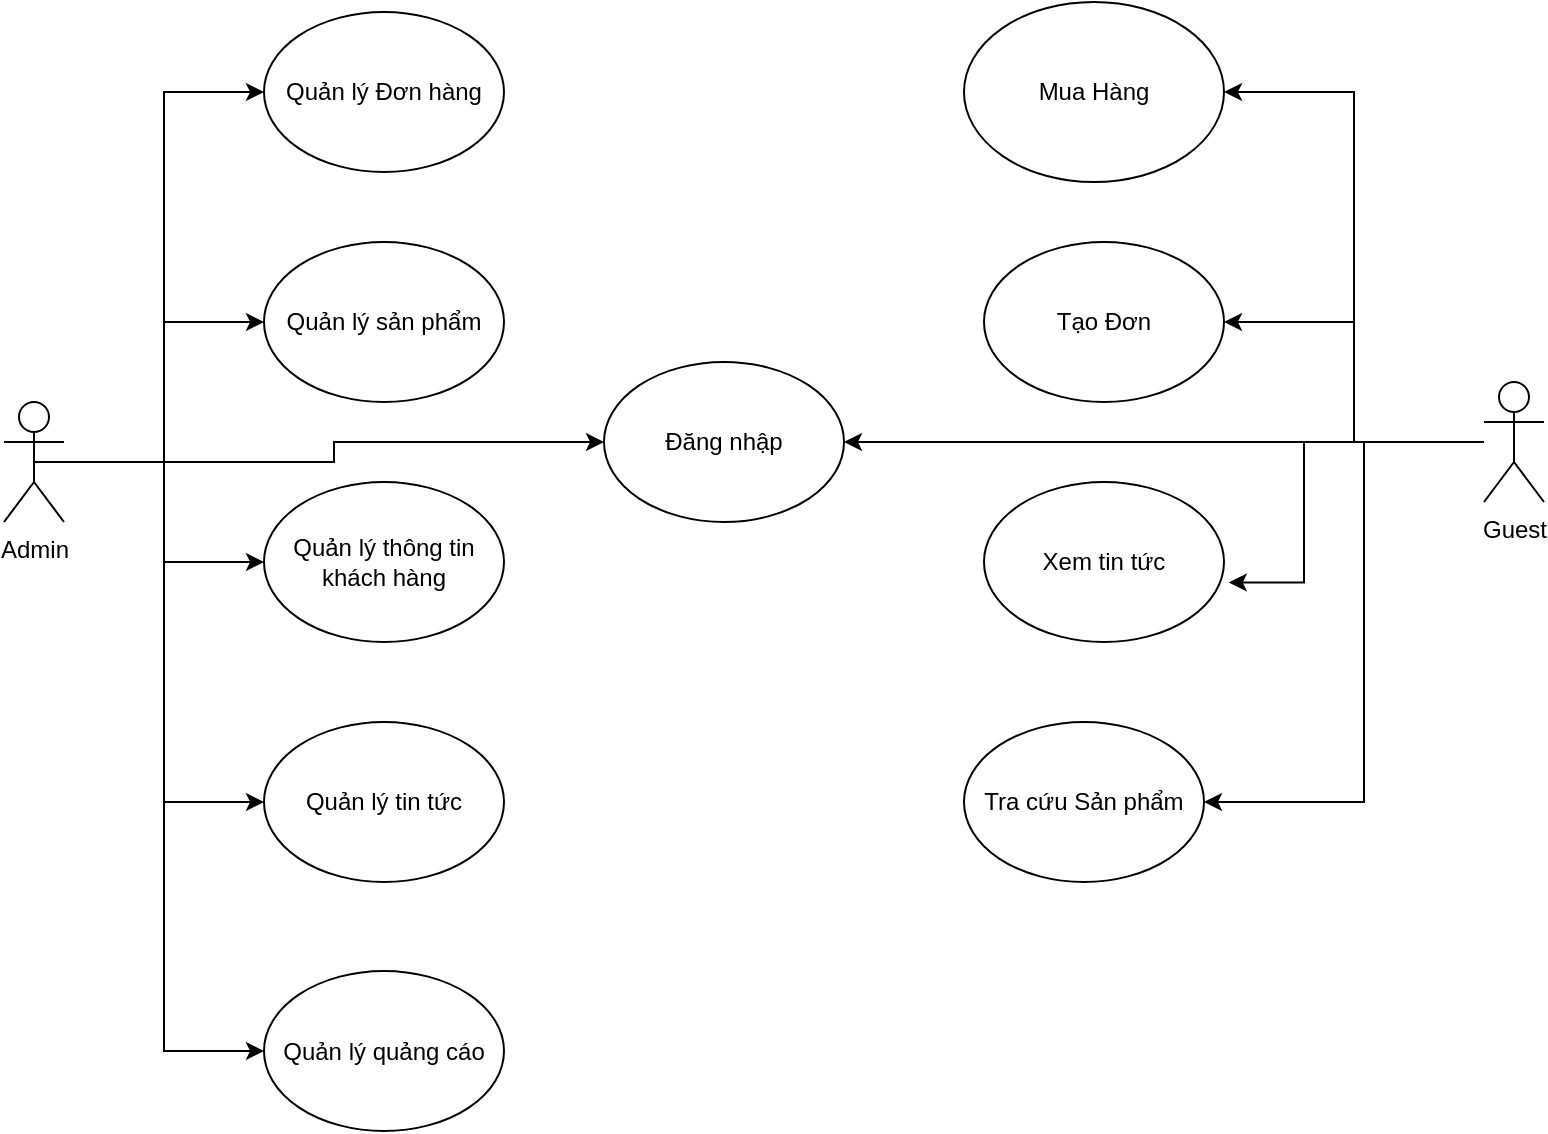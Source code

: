 <mxfile version="21.1.5" type="github">
  <diagram name="Trang-1" id="brrQz0pARt89FRNYDlDA">
    <mxGraphModel dx="1050" dy="515" grid="1" gridSize="10" guides="1" tooltips="1" connect="1" arrows="1" fold="1" page="1" pageScale="1" pageWidth="827" pageHeight="1169" math="0" shadow="0">
      <root>
        <mxCell id="0" />
        <mxCell id="1" parent="0" />
        <mxCell id="842ihujEEYaK8yIk62_Q-1" value="Mua Hàng" style="ellipse;whiteSpace=wrap;html=1;" vertex="1" parent="1">
          <mxGeometry x="500" y="20" width="130" height="90" as="geometry" />
        </mxCell>
        <mxCell id="842ihujEEYaK8yIk62_Q-13" style="edgeStyle=orthogonalEdgeStyle;rounded=0;orthogonalLoop=1;jettySize=auto;html=1;exitX=0.5;exitY=0.5;exitDx=0;exitDy=0;exitPerimeter=0;entryX=0;entryY=0.5;entryDx=0;entryDy=0;" edge="1" parent="1" source="842ihujEEYaK8yIk62_Q-2" target="842ihujEEYaK8yIk62_Q-6">
          <mxGeometry relative="1" as="geometry" />
        </mxCell>
        <mxCell id="842ihujEEYaK8yIk62_Q-14" style="edgeStyle=orthogonalEdgeStyle;rounded=0;orthogonalLoop=1;jettySize=auto;html=1;entryX=0;entryY=0.5;entryDx=0;entryDy=0;" edge="1" parent="1" source="842ihujEEYaK8yIk62_Q-2" target="842ihujEEYaK8yIk62_Q-8">
          <mxGeometry relative="1" as="geometry" />
        </mxCell>
        <mxCell id="842ihujEEYaK8yIk62_Q-17" style="edgeStyle=orthogonalEdgeStyle;rounded=0;orthogonalLoop=1;jettySize=auto;html=1;entryX=0;entryY=0.5;entryDx=0;entryDy=0;" edge="1" parent="1" source="842ihujEEYaK8yIk62_Q-2" target="842ihujEEYaK8yIk62_Q-11">
          <mxGeometry relative="1" as="geometry" />
        </mxCell>
        <mxCell id="842ihujEEYaK8yIk62_Q-23" style="edgeStyle=orthogonalEdgeStyle;rounded=0;orthogonalLoop=1;jettySize=auto;html=1;entryX=0;entryY=0.5;entryDx=0;entryDy=0;" edge="1" parent="1" source="842ihujEEYaK8yIk62_Q-2" target="842ihujEEYaK8yIk62_Q-9">
          <mxGeometry relative="1" as="geometry" />
        </mxCell>
        <mxCell id="842ihujEEYaK8yIk62_Q-24" style="edgeStyle=orthogonalEdgeStyle;rounded=0;orthogonalLoop=1;jettySize=auto;html=1;entryX=0;entryY=0.5;entryDx=0;entryDy=0;" edge="1" parent="1" source="842ihujEEYaK8yIk62_Q-2" target="842ihujEEYaK8yIk62_Q-10">
          <mxGeometry relative="1" as="geometry" />
        </mxCell>
        <mxCell id="842ihujEEYaK8yIk62_Q-25" style="edgeStyle=orthogonalEdgeStyle;rounded=0;orthogonalLoop=1;jettySize=auto;html=1;entryX=0;entryY=0.5;entryDx=0;entryDy=0;" edge="1" parent="1" source="842ihujEEYaK8yIk62_Q-2" target="842ihujEEYaK8yIk62_Q-12">
          <mxGeometry relative="1" as="geometry" />
        </mxCell>
        <mxCell id="842ihujEEYaK8yIk62_Q-2" value="Admin" style="shape=umlActor;verticalLabelPosition=bottom;verticalAlign=top;html=1;outlineConnect=0;" vertex="1" parent="1">
          <mxGeometry x="20" y="220" width="30" height="60" as="geometry" />
        </mxCell>
        <mxCell id="842ihujEEYaK8yIk62_Q-18" style="edgeStyle=orthogonalEdgeStyle;rounded=0;orthogonalLoop=1;jettySize=auto;html=1;" edge="1" parent="1" source="842ihujEEYaK8yIk62_Q-3" target="842ihujEEYaK8yIk62_Q-11">
          <mxGeometry relative="1" as="geometry" />
        </mxCell>
        <mxCell id="842ihujEEYaK8yIk62_Q-19" style="edgeStyle=orthogonalEdgeStyle;rounded=0;orthogonalLoop=1;jettySize=auto;html=1;entryX=1;entryY=0.5;entryDx=0;entryDy=0;" edge="1" parent="1" source="842ihujEEYaK8yIk62_Q-3" target="842ihujEEYaK8yIk62_Q-1">
          <mxGeometry relative="1" as="geometry" />
        </mxCell>
        <mxCell id="842ihujEEYaK8yIk62_Q-20" style="edgeStyle=orthogonalEdgeStyle;rounded=0;orthogonalLoop=1;jettySize=auto;html=1;entryX=1;entryY=0.5;entryDx=0;entryDy=0;" edge="1" parent="1" source="842ihujEEYaK8yIk62_Q-3" target="842ihujEEYaK8yIk62_Q-4">
          <mxGeometry relative="1" as="geometry" />
        </mxCell>
        <mxCell id="842ihujEEYaK8yIk62_Q-21" style="edgeStyle=orthogonalEdgeStyle;rounded=0;orthogonalLoop=1;jettySize=auto;html=1;entryX=1.02;entryY=0.628;entryDx=0;entryDy=0;entryPerimeter=0;" edge="1" parent="1" source="842ihujEEYaK8yIk62_Q-3" target="842ihujEEYaK8yIk62_Q-5">
          <mxGeometry relative="1" as="geometry">
            <Array as="points">
              <mxPoint x="670" y="240" />
              <mxPoint x="670" y="310" />
            </Array>
          </mxGeometry>
        </mxCell>
        <mxCell id="842ihujEEYaK8yIk62_Q-22" style="edgeStyle=orthogonalEdgeStyle;rounded=0;orthogonalLoop=1;jettySize=auto;html=1;entryX=1;entryY=0.5;entryDx=0;entryDy=0;" edge="1" parent="1" source="842ihujEEYaK8yIk62_Q-3" target="842ihujEEYaK8yIk62_Q-7">
          <mxGeometry relative="1" as="geometry">
            <Array as="points">
              <mxPoint x="700" y="240" />
              <mxPoint x="700" y="420" />
            </Array>
          </mxGeometry>
        </mxCell>
        <mxCell id="842ihujEEYaK8yIk62_Q-3" value="Guest" style="shape=umlActor;verticalLabelPosition=bottom;verticalAlign=top;html=1;outlineConnect=0;" vertex="1" parent="1">
          <mxGeometry x="760" y="210" width="30" height="60" as="geometry" />
        </mxCell>
        <mxCell id="842ihujEEYaK8yIk62_Q-4" value="Tạo Đơn" style="ellipse;whiteSpace=wrap;html=1;" vertex="1" parent="1">
          <mxGeometry x="510" y="140" width="120" height="80" as="geometry" />
        </mxCell>
        <mxCell id="842ihujEEYaK8yIk62_Q-5" value="Xem tin tức" style="ellipse;whiteSpace=wrap;html=1;" vertex="1" parent="1">
          <mxGeometry x="510" y="260" width="120" height="80" as="geometry" />
        </mxCell>
        <mxCell id="842ihujEEYaK8yIk62_Q-6" value="Quản lý Đơn hàng" style="ellipse;whiteSpace=wrap;html=1;" vertex="1" parent="1">
          <mxGeometry x="150" y="25" width="120" height="80" as="geometry" />
        </mxCell>
        <mxCell id="842ihujEEYaK8yIk62_Q-7" value="Tra cứu Sản phẩm" style="ellipse;whiteSpace=wrap;html=1;" vertex="1" parent="1">
          <mxGeometry x="500" y="380" width="120" height="80" as="geometry" />
        </mxCell>
        <mxCell id="842ihujEEYaK8yIk62_Q-8" value="Quản lý sản phẩm" style="ellipse;whiteSpace=wrap;html=1;" vertex="1" parent="1">
          <mxGeometry x="150" y="140" width="120" height="80" as="geometry" />
        </mxCell>
        <mxCell id="842ihujEEYaK8yIk62_Q-9" value="Quản lý thông tin khách hàng" style="ellipse;whiteSpace=wrap;html=1;" vertex="1" parent="1">
          <mxGeometry x="150" y="260" width="120" height="80" as="geometry" />
        </mxCell>
        <mxCell id="842ihujEEYaK8yIk62_Q-10" value="Quản lý tin tức" style="ellipse;whiteSpace=wrap;html=1;" vertex="1" parent="1">
          <mxGeometry x="150" y="380" width="120" height="80" as="geometry" />
        </mxCell>
        <mxCell id="842ihujEEYaK8yIk62_Q-11" value="Đăng nhập" style="ellipse;whiteSpace=wrap;html=1;" vertex="1" parent="1">
          <mxGeometry x="320" y="200" width="120" height="80" as="geometry" />
        </mxCell>
        <mxCell id="842ihujEEYaK8yIk62_Q-12" value="Quản lý quảng cáo" style="ellipse;whiteSpace=wrap;html=1;" vertex="1" parent="1">
          <mxGeometry x="150" y="504.5" width="120" height="80" as="geometry" />
        </mxCell>
      </root>
    </mxGraphModel>
  </diagram>
</mxfile>
